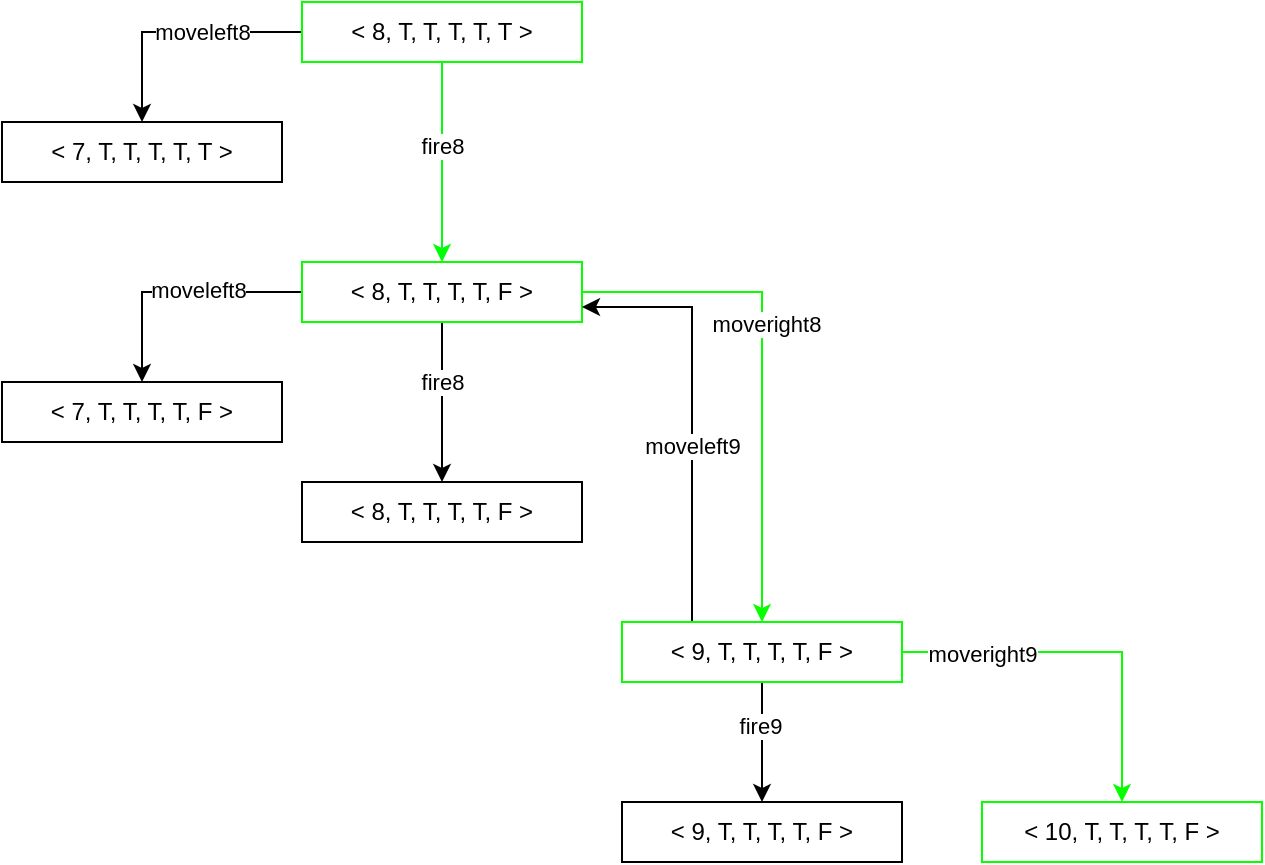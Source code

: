 <mxfile version="22.0.8" type="github">
  <diagram name="Page-1" id="74cWaUKP0rLMbHkXlnhM">
    <mxGraphModel dx="637" dy="360" grid="1" gridSize="10" guides="1" tooltips="1" connect="1" arrows="1" fold="1" page="1" pageScale="1" pageWidth="850" pageHeight="1100" math="0" shadow="0">
      <root>
        <mxCell id="0" />
        <mxCell id="1" parent="0" />
        <mxCell id="L66zj6kfu_gDu74SNnjF-3" style="edgeStyle=orthogonalEdgeStyle;rounded=0;orthogonalLoop=1;jettySize=auto;html=1;exitX=0;exitY=0.5;exitDx=0;exitDy=0;" edge="1" parent="1" source="L66zj6kfu_gDu74SNnjF-1" target="L66zj6kfu_gDu74SNnjF-2">
          <mxGeometry relative="1" as="geometry" />
        </mxCell>
        <mxCell id="L66zj6kfu_gDu74SNnjF-7" value="moveleft8" style="edgeLabel;html=1;align=center;verticalAlign=middle;resizable=0;points=[];" vertex="1" connectable="0" parent="L66zj6kfu_gDu74SNnjF-3">
          <mxGeometry x="-0.19" relative="1" as="geometry">
            <mxPoint as="offset" />
          </mxGeometry>
        </mxCell>
        <mxCell id="L66zj6kfu_gDu74SNnjF-9" style="edgeStyle=orthogonalEdgeStyle;rounded=0;orthogonalLoop=1;jettySize=auto;html=1;exitX=0.5;exitY=1;exitDx=0;exitDy=0;strokeColor=#00FF08;" edge="1" parent="1" source="L66zj6kfu_gDu74SNnjF-1" target="L66zj6kfu_gDu74SNnjF-8">
          <mxGeometry relative="1" as="geometry" />
        </mxCell>
        <mxCell id="L66zj6kfu_gDu74SNnjF-10" value="fire8" style="edgeLabel;html=1;align=center;verticalAlign=middle;resizable=0;points=[];strokeColor=#09FF00;" vertex="1" connectable="0" parent="L66zj6kfu_gDu74SNnjF-9">
          <mxGeometry x="-0.163" relative="1" as="geometry">
            <mxPoint as="offset" />
          </mxGeometry>
        </mxCell>
        <mxCell id="L66zj6kfu_gDu74SNnjF-1" value="&amp;lt; 8, T, T, T, T, T &amp;gt;" style="rounded=0;whiteSpace=wrap;html=1;strokeColor=#09FF00;" vertex="1" parent="1">
          <mxGeometry x="300" y="30" width="140" height="30" as="geometry" />
        </mxCell>
        <mxCell id="L66zj6kfu_gDu74SNnjF-2" value="&amp;lt; 7, T, T, T, T, T &amp;gt;" style="rounded=0;whiteSpace=wrap;html=1;" vertex="1" parent="1">
          <mxGeometry x="150" y="90" width="140" height="30" as="geometry" />
        </mxCell>
        <mxCell id="L66zj6kfu_gDu74SNnjF-12" style="edgeStyle=orthogonalEdgeStyle;rounded=0;orthogonalLoop=1;jettySize=auto;html=1;exitX=0;exitY=0.5;exitDx=0;exitDy=0;" edge="1" parent="1" source="L66zj6kfu_gDu74SNnjF-8" target="L66zj6kfu_gDu74SNnjF-11">
          <mxGeometry relative="1" as="geometry" />
        </mxCell>
        <mxCell id="L66zj6kfu_gDu74SNnjF-13" value="moveleft8" style="edgeLabel;html=1;align=center;verticalAlign=middle;resizable=0;points=[];" vertex="1" connectable="0" parent="L66zj6kfu_gDu74SNnjF-12">
          <mxGeometry x="-0.166" y="-1" relative="1" as="geometry">
            <mxPoint as="offset" />
          </mxGeometry>
        </mxCell>
        <mxCell id="L66zj6kfu_gDu74SNnjF-15" style="edgeStyle=orthogonalEdgeStyle;rounded=0;orthogonalLoop=1;jettySize=auto;html=1;exitX=0.5;exitY=1;exitDx=0;exitDy=0;" edge="1" parent="1" source="L66zj6kfu_gDu74SNnjF-8" target="L66zj6kfu_gDu74SNnjF-14">
          <mxGeometry relative="1" as="geometry" />
        </mxCell>
        <mxCell id="L66zj6kfu_gDu74SNnjF-16" value="fire8" style="edgeLabel;html=1;align=center;verticalAlign=middle;resizable=0;points=[];" vertex="1" connectable="0" parent="L66zj6kfu_gDu74SNnjF-15">
          <mxGeometry x="-0.256" relative="1" as="geometry">
            <mxPoint as="offset" />
          </mxGeometry>
        </mxCell>
        <mxCell id="L66zj6kfu_gDu74SNnjF-18" style="edgeStyle=orthogonalEdgeStyle;rounded=0;orthogonalLoop=1;jettySize=auto;html=1;exitX=1;exitY=0.5;exitDx=0;exitDy=0;strokeColor=#09FF00;" edge="1" parent="1" source="L66zj6kfu_gDu74SNnjF-8" target="L66zj6kfu_gDu74SNnjF-17">
          <mxGeometry relative="1" as="geometry" />
        </mxCell>
        <mxCell id="L66zj6kfu_gDu74SNnjF-19" value="moveright8" style="edgeLabel;html=1;align=center;verticalAlign=middle;resizable=0;points=[];strokeColor=#09FF00;" vertex="1" connectable="0" parent="L66zj6kfu_gDu74SNnjF-18">
          <mxGeometry x="-0.168" y="2" relative="1" as="geometry">
            <mxPoint as="offset" />
          </mxGeometry>
        </mxCell>
        <mxCell id="L66zj6kfu_gDu74SNnjF-8" value="&amp;lt; 8, T, T, T, T, F &amp;gt;" style="rounded=0;whiteSpace=wrap;html=1;strokeColor=#09FF00;" vertex="1" parent="1">
          <mxGeometry x="300" y="160" width="140" height="30" as="geometry" />
        </mxCell>
        <mxCell id="L66zj6kfu_gDu74SNnjF-11" value="&amp;lt; 7, T, T, T, T, F &amp;gt;" style="rounded=0;whiteSpace=wrap;html=1;" vertex="1" parent="1">
          <mxGeometry x="150" y="220" width="140" height="30" as="geometry" />
        </mxCell>
        <mxCell id="L66zj6kfu_gDu74SNnjF-14" value="&amp;lt; 8, T, T, T, T, F &amp;gt;" style="rounded=0;whiteSpace=wrap;html=1;" vertex="1" parent="1">
          <mxGeometry x="300" y="270" width="140" height="30" as="geometry" />
        </mxCell>
        <mxCell id="L66zj6kfu_gDu74SNnjF-21" style="edgeStyle=orthogonalEdgeStyle;rounded=0;orthogonalLoop=1;jettySize=auto;html=1;exitX=0.25;exitY=0;exitDx=0;exitDy=0;entryX=1;entryY=0.75;entryDx=0;entryDy=0;" edge="1" parent="1" source="L66zj6kfu_gDu74SNnjF-17" target="L66zj6kfu_gDu74SNnjF-8">
          <mxGeometry relative="1" as="geometry" />
        </mxCell>
        <mxCell id="L66zj6kfu_gDu74SNnjF-22" value="moveleft9" style="edgeLabel;html=1;align=center;verticalAlign=middle;resizable=0;points=[];" vertex="1" connectable="0" parent="L66zj6kfu_gDu74SNnjF-21">
          <mxGeometry x="-0.165" relative="1" as="geometry">
            <mxPoint as="offset" />
          </mxGeometry>
        </mxCell>
        <mxCell id="L66zj6kfu_gDu74SNnjF-23" style="edgeStyle=orthogonalEdgeStyle;rounded=0;orthogonalLoop=1;jettySize=auto;html=1;exitX=0.5;exitY=1;exitDx=0;exitDy=0;" edge="1" parent="1" source="L66zj6kfu_gDu74SNnjF-17" target="L66zj6kfu_gDu74SNnjF-20">
          <mxGeometry relative="1" as="geometry" />
        </mxCell>
        <mxCell id="L66zj6kfu_gDu74SNnjF-24" value="fire9" style="edgeLabel;html=1;align=center;verticalAlign=middle;resizable=0;points=[];" vertex="1" connectable="0" parent="L66zj6kfu_gDu74SNnjF-23">
          <mxGeometry x="-0.268" y="-1" relative="1" as="geometry">
            <mxPoint as="offset" />
          </mxGeometry>
        </mxCell>
        <mxCell id="L66zj6kfu_gDu74SNnjF-27" style="edgeStyle=orthogonalEdgeStyle;rounded=0;orthogonalLoop=1;jettySize=auto;html=1;exitX=1;exitY=0.5;exitDx=0;exitDy=0;strokeColor=#09FF00;" edge="1" parent="1" source="L66zj6kfu_gDu74SNnjF-17" target="L66zj6kfu_gDu74SNnjF-26">
          <mxGeometry relative="1" as="geometry" />
        </mxCell>
        <mxCell id="L66zj6kfu_gDu74SNnjF-28" value="moveright9" style="edgeLabel;html=1;align=center;verticalAlign=middle;resizable=0;points=[];strokeColor=#09FF00;" vertex="1" connectable="0" parent="L66zj6kfu_gDu74SNnjF-27">
          <mxGeometry x="-0.572" y="-1" relative="1" as="geometry">
            <mxPoint as="offset" />
          </mxGeometry>
        </mxCell>
        <mxCell id="L66zj6kfu_gDu74SNnjF-17" value="&amp;lt; 9, T, T, T, T, F &amp;gt;" style="rounded=0;whiteSpace=wrap;html=1;strokeColor=#09FF00;" vertex="1" parent="1">
          <mxGeometry x="460" y="340" width="140" height="30" as="geometry" />
        </mxCell>
        <mxCell id="L66zj6kfu_gDu74SNnjF-20" value="&amp;lt; 9, T, T, T, T, F &amp;gt;" style="rounded=0;whiteSpace=wrap;html=1;" vertex="1" parent="1">
          <mxGeometry x="460" y="430" width="140" height="30" as="geometry" />
        </mxCell>
        <mxCell id="L66zj6kfu_gDu74SNnjF-26" value="&amp;lt; 10, T, T, T, T, F &amp;gt;" style="rounded=0;whiteSpace=wrap;html=1;strokeColor=#09FF00;" vertex="1" parent="1">
          <mxGeometry x="640" y="430" width="140" height="30" as="geometry" />
        </mxCell>
      </root>
    </mxGraphModel>
  </diagram>
</mxfile>
